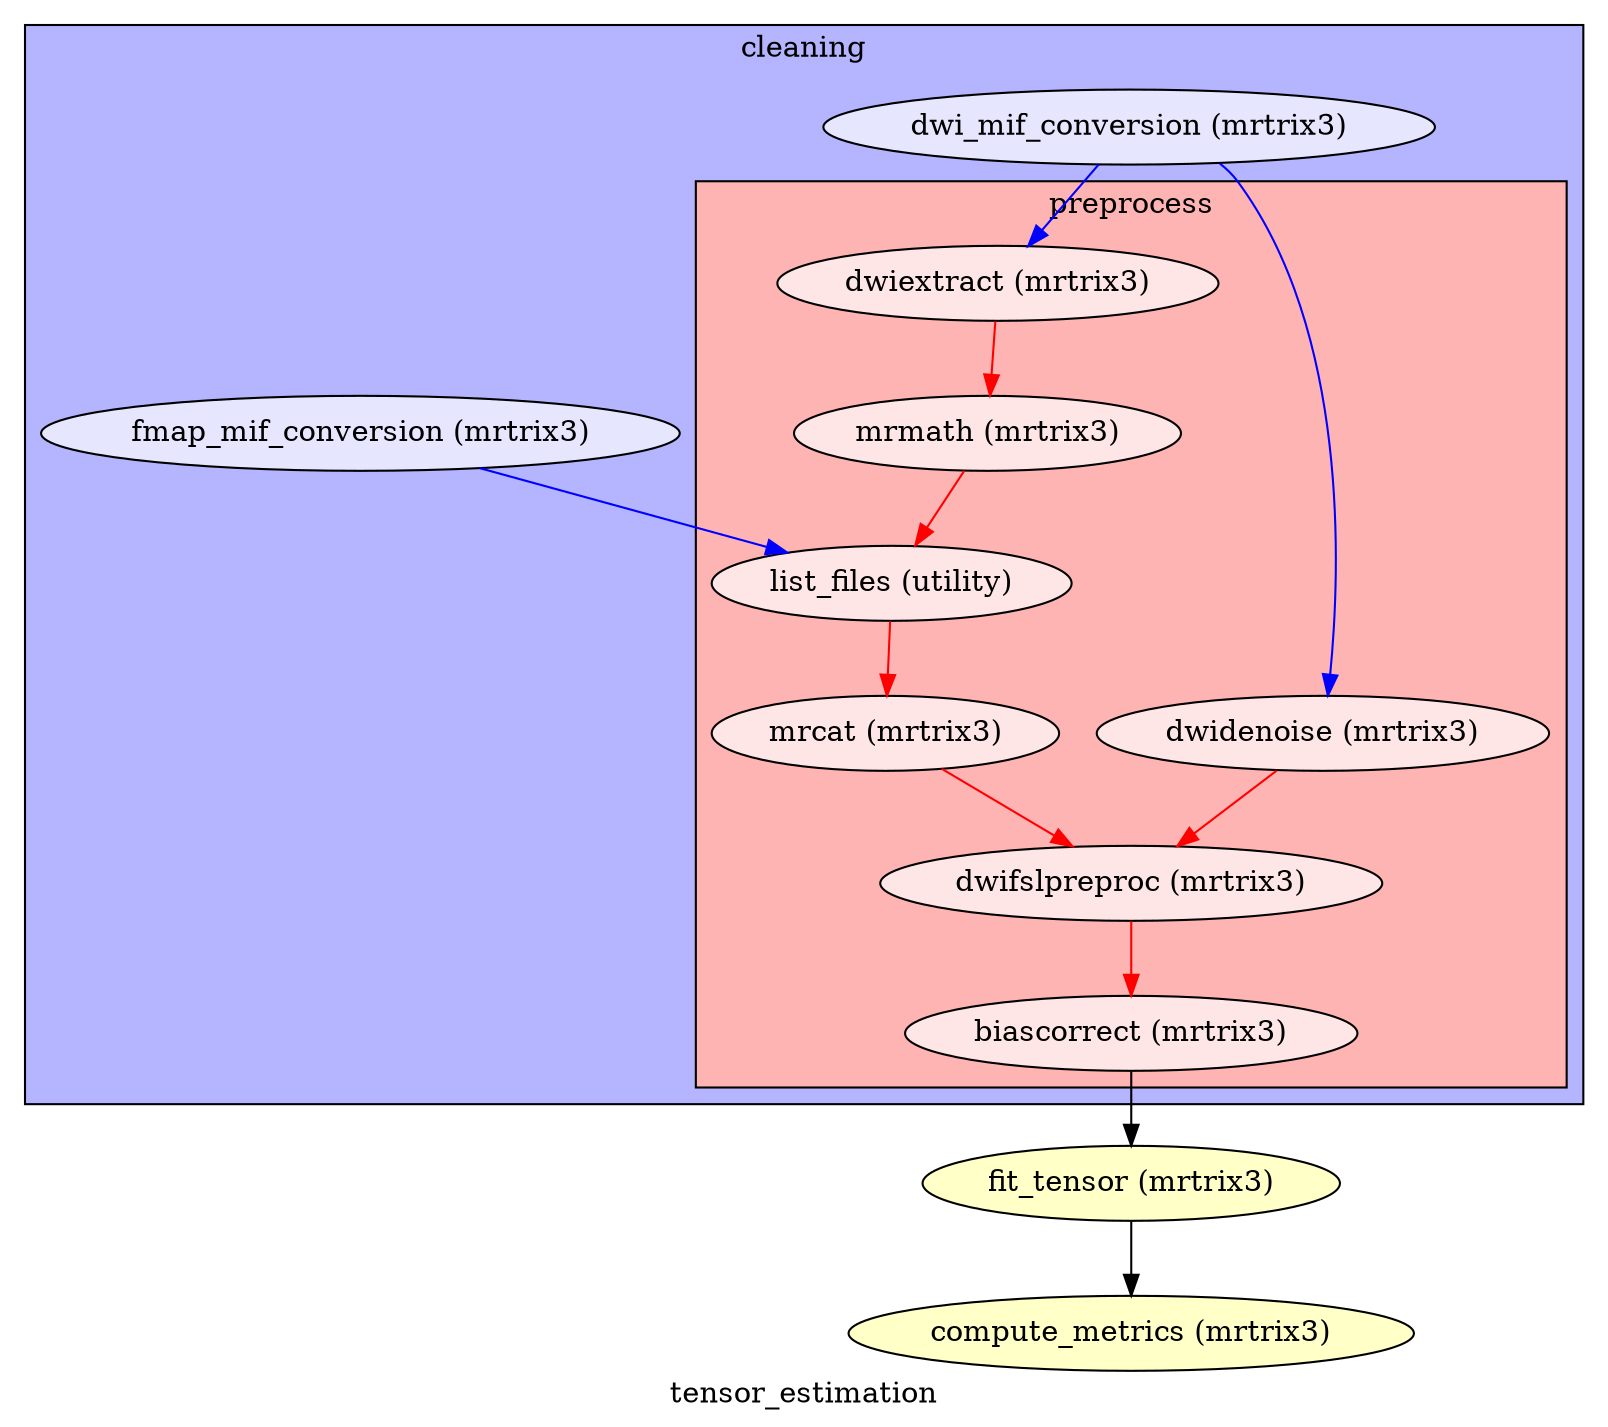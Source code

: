 digraph tensor_estimation{
  label="tensor_estimation";
  tensor_estimation_fit_tensor[label="fit_tensor (mrtrix3)", style=filled, fillcolor="#FFFFC8"];
  tensor_estimation_compute_metrics[label="compute_metrics (mrtrix3)", style=filled, fillcolor="#FFFFC8"];
  subgraph cluster_tensor_estimation_cleaning {
      edge [color="#0000FF"];
      style=filled;
      fillcolor="#B4B4FF";
      label="cleaning";
    tensor_estimation_cleaning_dwi_mif_conversion[label="dwi_mif_conversion (mrtrix3)", style=filled, fillcolor="#E6E6FF"];
    tensor_estimation_cleaning_fmap_mif_conversion[label="fmap_mif_conversion (mrtrix3)", style=filled, fillcolor="#E6E6FF"];
    subgraph cluster_tensor_estimation_cleaning_preprocess {
            edge [color="#FF0000"];
            style=filled;
            fillcolor="#FFB4B4";
            label="preprocess";
        tensor_estimation_cleaning_preprocess_dwiextract[label="dwiextract (mrtrix3)", style=filled, fillcolor="#FFE6E6"];
        tensor_estimation_cleaning_preprocess_dwidenoise[label="dwidenoise (mrtrix3)", style=filled, fillcolor="#FFE6E6"];
        tensor_estimation_cleaning_preprocess_mrmath[label="mrmath (mrtrix3)", style=filled, fillcolor="#FFE6E6"];
        tensor_estimation_cleaning_preprocess_list_files[label="list_files (utility)", style=filled, fillcolor="#FFE6E6"];
        tensor_estimation_cleaning_preprocess_mrcat[label="mrcat (mrtrix3)", style=filled, fillcolor="#FFE6E6"];
        tensor_estimation_cleaning_preprocess_dwifslpreproc[label="dwifslpreproc (mrtrix3)", style=filled, fillcolor="#FFE6E6"];
        tensor_estimation_cleaning_preprocess_biascorrect[label="biascorrect (mrtrix3)", style=filled, fillcolor="#FFE6E6"];
        tensor_estimation_cleaning_preprocess_dwiextract -> tensor_estimation_cleaning_preprocess_mrmath;
        tensor_estimation_cleaning_preprocess_dwidenoise -> tensor_estimation_cleaning_preprocess_dwifslpreproc;
        tensor_estimation_cleaning_preprocess_mrmath -> tensor_estimation_cleaning_preprocess_list_files;
        tensor_estimation_cleaning_preprocess_list_files -> tensor_estimation_cleaning_preprocess_mrcat;
        tensor_estimation_cleaning_preprocess_mrcat -> tensor_estimation_cleaning_preprocess_dwifslpreproc;
        tensor_estimation_cleaning_preprocess_dwifslpreproc -> tensor_estimation_cleaning_preprocess_biascorrect;
    }
    tensor_estimation_cleaning_dwi_mif_conversion -> tensor_estimation_cleaning_preprocess_dwiextract;
    tensor_estimation_cleaning_dwi_mif_conversion -> tensor_estimation_cleaning_preprocess_dwidenoise;
    tensor_estimation_cleaning_fmap_mif_conversion -> tensor_estimation_cleaning_preprocess_list_files;
  }
  tensor_estimation_fit_tensor -> tensor_estimation_compute_metrics;
  tensor_estimation_cleaning_preprocess_biascorrect -> tensor_estimation_fit_tensor;
}